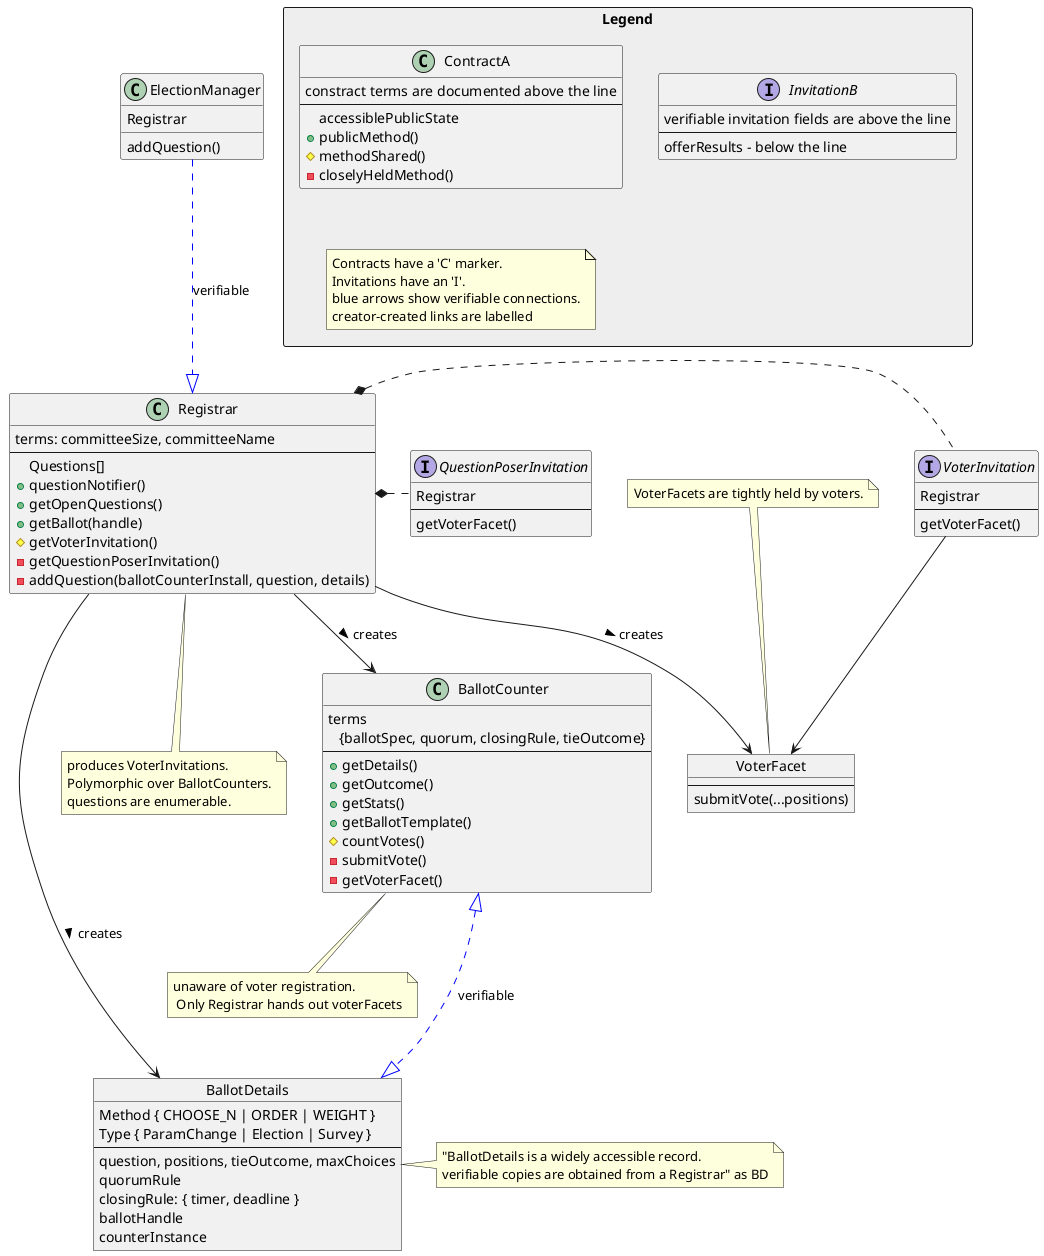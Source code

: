 @startuml governance invitation linkages

package Legend <<Rectangle>> #EEEEEE {

    class ContractA {
        constract terms are documented above the line
        --
          accessiblePublicState
        + publicMethod()
        # methodShared()
        - closelyHeldMethod()
    }

    interface InvitationB {
        verifiable invitation fields are above the line
        --
        offerResults - below the line
    }

    note "Contracts have a 'C' marker.\nInvitations have an 'I'.\nblue arrows show verifiable connections.\ncreator-created links are labelled" as NC
}


class Registrar {
    terms: committeeSize, committeeName
    --
    Questions[]
    +questionNotifier()
    +getOpenQuestions()
    +getBallot(handle)
    #getVoterInvitation()
    -getQuestionPoserInvitation()
    -addQuestion(ballotCounterInstall, question, details)
}

note "produces VoterInvitations.\nPolymorphic over BallotCounters.\nquestions are enumerable." as N1
Registrar .. N1

class BallotCounter {
    terms\n   {ballotSpec, quorum, closingRule, tieOutcome}
    --
    +getDetails()
    +getOutcome()
    +getStats()
    +getBallotTemplate()
    #countVotes()
    -submitVote()
    -getVoterFacet()
}

note "unaware of voter registration.\n Only Registrar hands out voterFacets" as N2
BallotCounter .. N2

object BallotDetails {
    Method { CHOOSE_N | ORDER | WEIGHT }
    Type { ParamChange | Election | Survey }
    --
    question, positions, tieOutcome, maxChoices
    quorumRule
    closingRule: { timer, deadline }
    ballotHandle
    counterInstance
}

note right: "BallotDetails is a widely accessible record.\nverifiable copies are obtained from a Registrar" as BD

class ElectionManager {
    Registrar
    addQuestion()
}

object VoterFacet {
    ---
    submitVote(...positions)
}

note "VoterFacets are tightly held by voters." as VF
VF .. VoterFacet

interface VoterInvitation {
    Registrar
    --
    getVoterFacet()
}

interface QuestionPoserInvitation {
    Registrar
    --
    getVoterFacet()
}


ElectionManager -.[#blue]-|> Registrar : verifiable

Registrar *. VoterInvitation
Registrar *. QuestionPoserInvitation
Registrar --> BallotCounter : creates >
Registrar --> VoterFacet : creates >
VoterInvitation -> VoterFacet
Registrar -> BallotDetails : creates >
BallotCounter <|-.[#blue]-|> BallotDetails : verifiable


@enduml